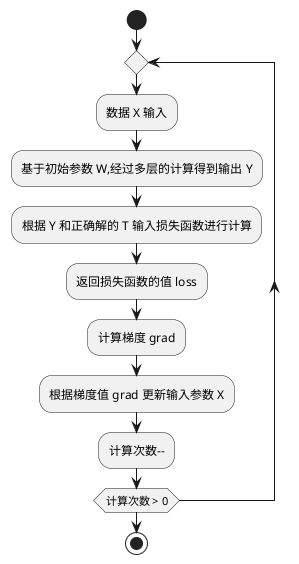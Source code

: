 @startuml
'https://plantuml.com/activity-diagram-beta

start
repeat
:数据 X 输入;
:基于初始参数 W,经过多层的计算得到输出 Y;
:根据 Y 和正确解的 T 输入损失函数进行计算;
:返回损失函数的值 loss;
:计算梯度 grad;
:根据梯度值 grad 更新输入参数 X;
:计算次数--;
repeat while (计算次数 > 0)
stop

@enduml
